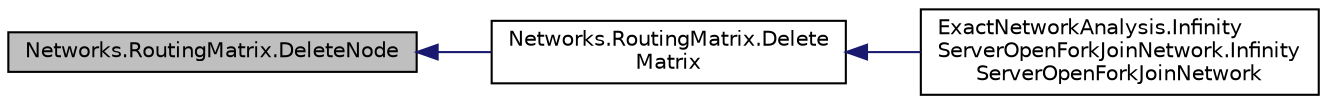 digraph "Networks.RoutingMatrix.DeleteNode"
{
  edge [fontname="Helvetica",fontsize="10",labelfontname="Helvetica",labelfontsize="10"];
  node [fontname="Helvetica",fontsize="10",shape=record];
  rankdir="LR";
  Node1 [label="Networks.RoutingMatrix.DeleteNode",height=0.2,width=0.4,color="black", fillcolor="grey75", style="filled", fontcolor="black"];
  Node1 -> Node2 [dir="back",color="midnightblue",fontsize="10",style="solid",fontname="Helvetica"];
  Node2 [label="Networks.RoutingMatrix.Delete\lMatrix",height=0.2,width=0.4,color="black", fillcolor="white", style="filled",URL="$class_networks_1_1_routing_matrix.html#a90b6115f19d84c00ffa542b614cad426",tooltip="Удаляет матрицу из матрицы передачи для некоторой пары дивайдер-интегратор с удалением соотвествующих..."];
  Node2 -> Node3 [dir="back",color="midnightblue",fontsize="10",style="solid",fontname="Helvetica"];
  Node3 [label="ExactNetworkAnalysis.Infinity\lServerOpenForkJoinNetwork.Infinity\lServerOpenForkJoinNetwork",height=0.2,width=0.4,color="black", fillcolor="white", style="filled",URL="$class_exact_network_analysis_1_1_infinity_server_open_fork_join_network.html#aa68fa7a62d49fc7f9add83dde539fc09",tooltip="Задает сеть с делением и слиянием требований с бесконечноприборными базовыми системами обслуживания ..."];
}
